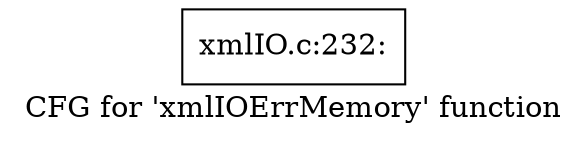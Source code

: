 digraph "CFG for 'xmlIOErrMemory' function" {
	label="CFG for 'xmlIOErrMemory' function";

	Node0x55ed3484ccb0 [shape=record,label="{xmlIO.c:232:}"];
}

